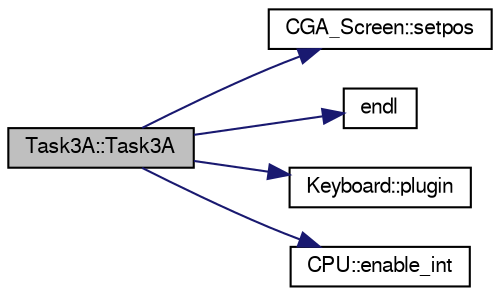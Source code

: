 digraph "Task3A::Task3A"
{
  bgcolor="transparent";
  edge [fontname="FreeSans",fontsize="10",labelfontname="FreeSans",labelfontsize="10"];
  node [fontname="FreeSans",fontsize="10",shape=record];
  rankdir="LR";
  Node1 [label="Task3A::Task3A",height=0.2,width=0.4,color="black", fillcolor="grey75", style="filled" fontcolor="black"];
  Node1 -> Node2 [color="midnightblue",fontsize="10",style="solid",fontname="FreeSans"];
  Node2 [label="CGA_Screen::setpos",height=0.2,width=0.4,color="black",URL="$classCGA__Screen.html#a346b7ccc05356f76e738a76a24510e33",tooltip="set the cursor position"];
  Node1 -> Node3 [color="midnightblue",fontsize="10",style="solid",fontname="FreeSans"];
  Node3 [label="endl",height=0.2,width=0.4,color="black",URL="$o__stream_8h.html#a28de23f7cab39bdb0f6a5dc3801b6c6d",tooltip="print buffer after adding a newline"];
  Node1 -> Node4 [color="midnightblue",fontsize="10",style="solid",fontname="FreeSans"];
  Node4 [label="Keyboard::plugin",height=0.2,width=0.4,color="black",URL="$classKeyboard.html#a6d362a122a7c417ff1a5c60152746d61",tooltip="aktiviert den Interruptmechanismus für die Tastatur"];
  Node1 -> Node5 [color="midnightblue",fontsize="10",style="solid",fontname="FreeSans"];
  Node5 [label="CPU::enable_int",height=0.2,width=0.4,color="black",URL="$classCPU.html#ab5e5a2260ef84a433c181786f11c4609",tooltip="Interrupts werden global aktiviert."];
}
